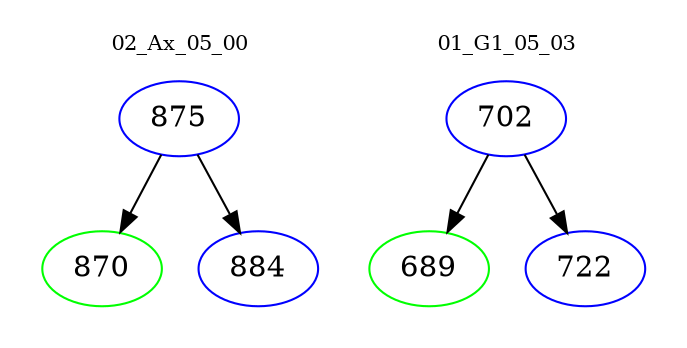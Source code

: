 digraph{
subgraph cluster_0 {
color = white
label = "02_Ax_05_00";
fontsize=10;
T0_875 [label="875", color="blue"]
T0_875 -> T0_870 [color="black"]
T0_870 [label="870", color="green"]
T0_875 -> T0_884 [color="black"]
T0_884 [label="884", color="blue"]
}
subgraph cluster_1 {
color = white
label = "01_G1_05_03";
fontsize=10;
T1_702 [label="702", color="blue"]
T1_702 -> T1_689 [color="black"]
T1_689 [label="689", color="green"]
T1_702 -> T1_722 [color="black"]
T1_722 [label="722", color="blue"]
}
}
